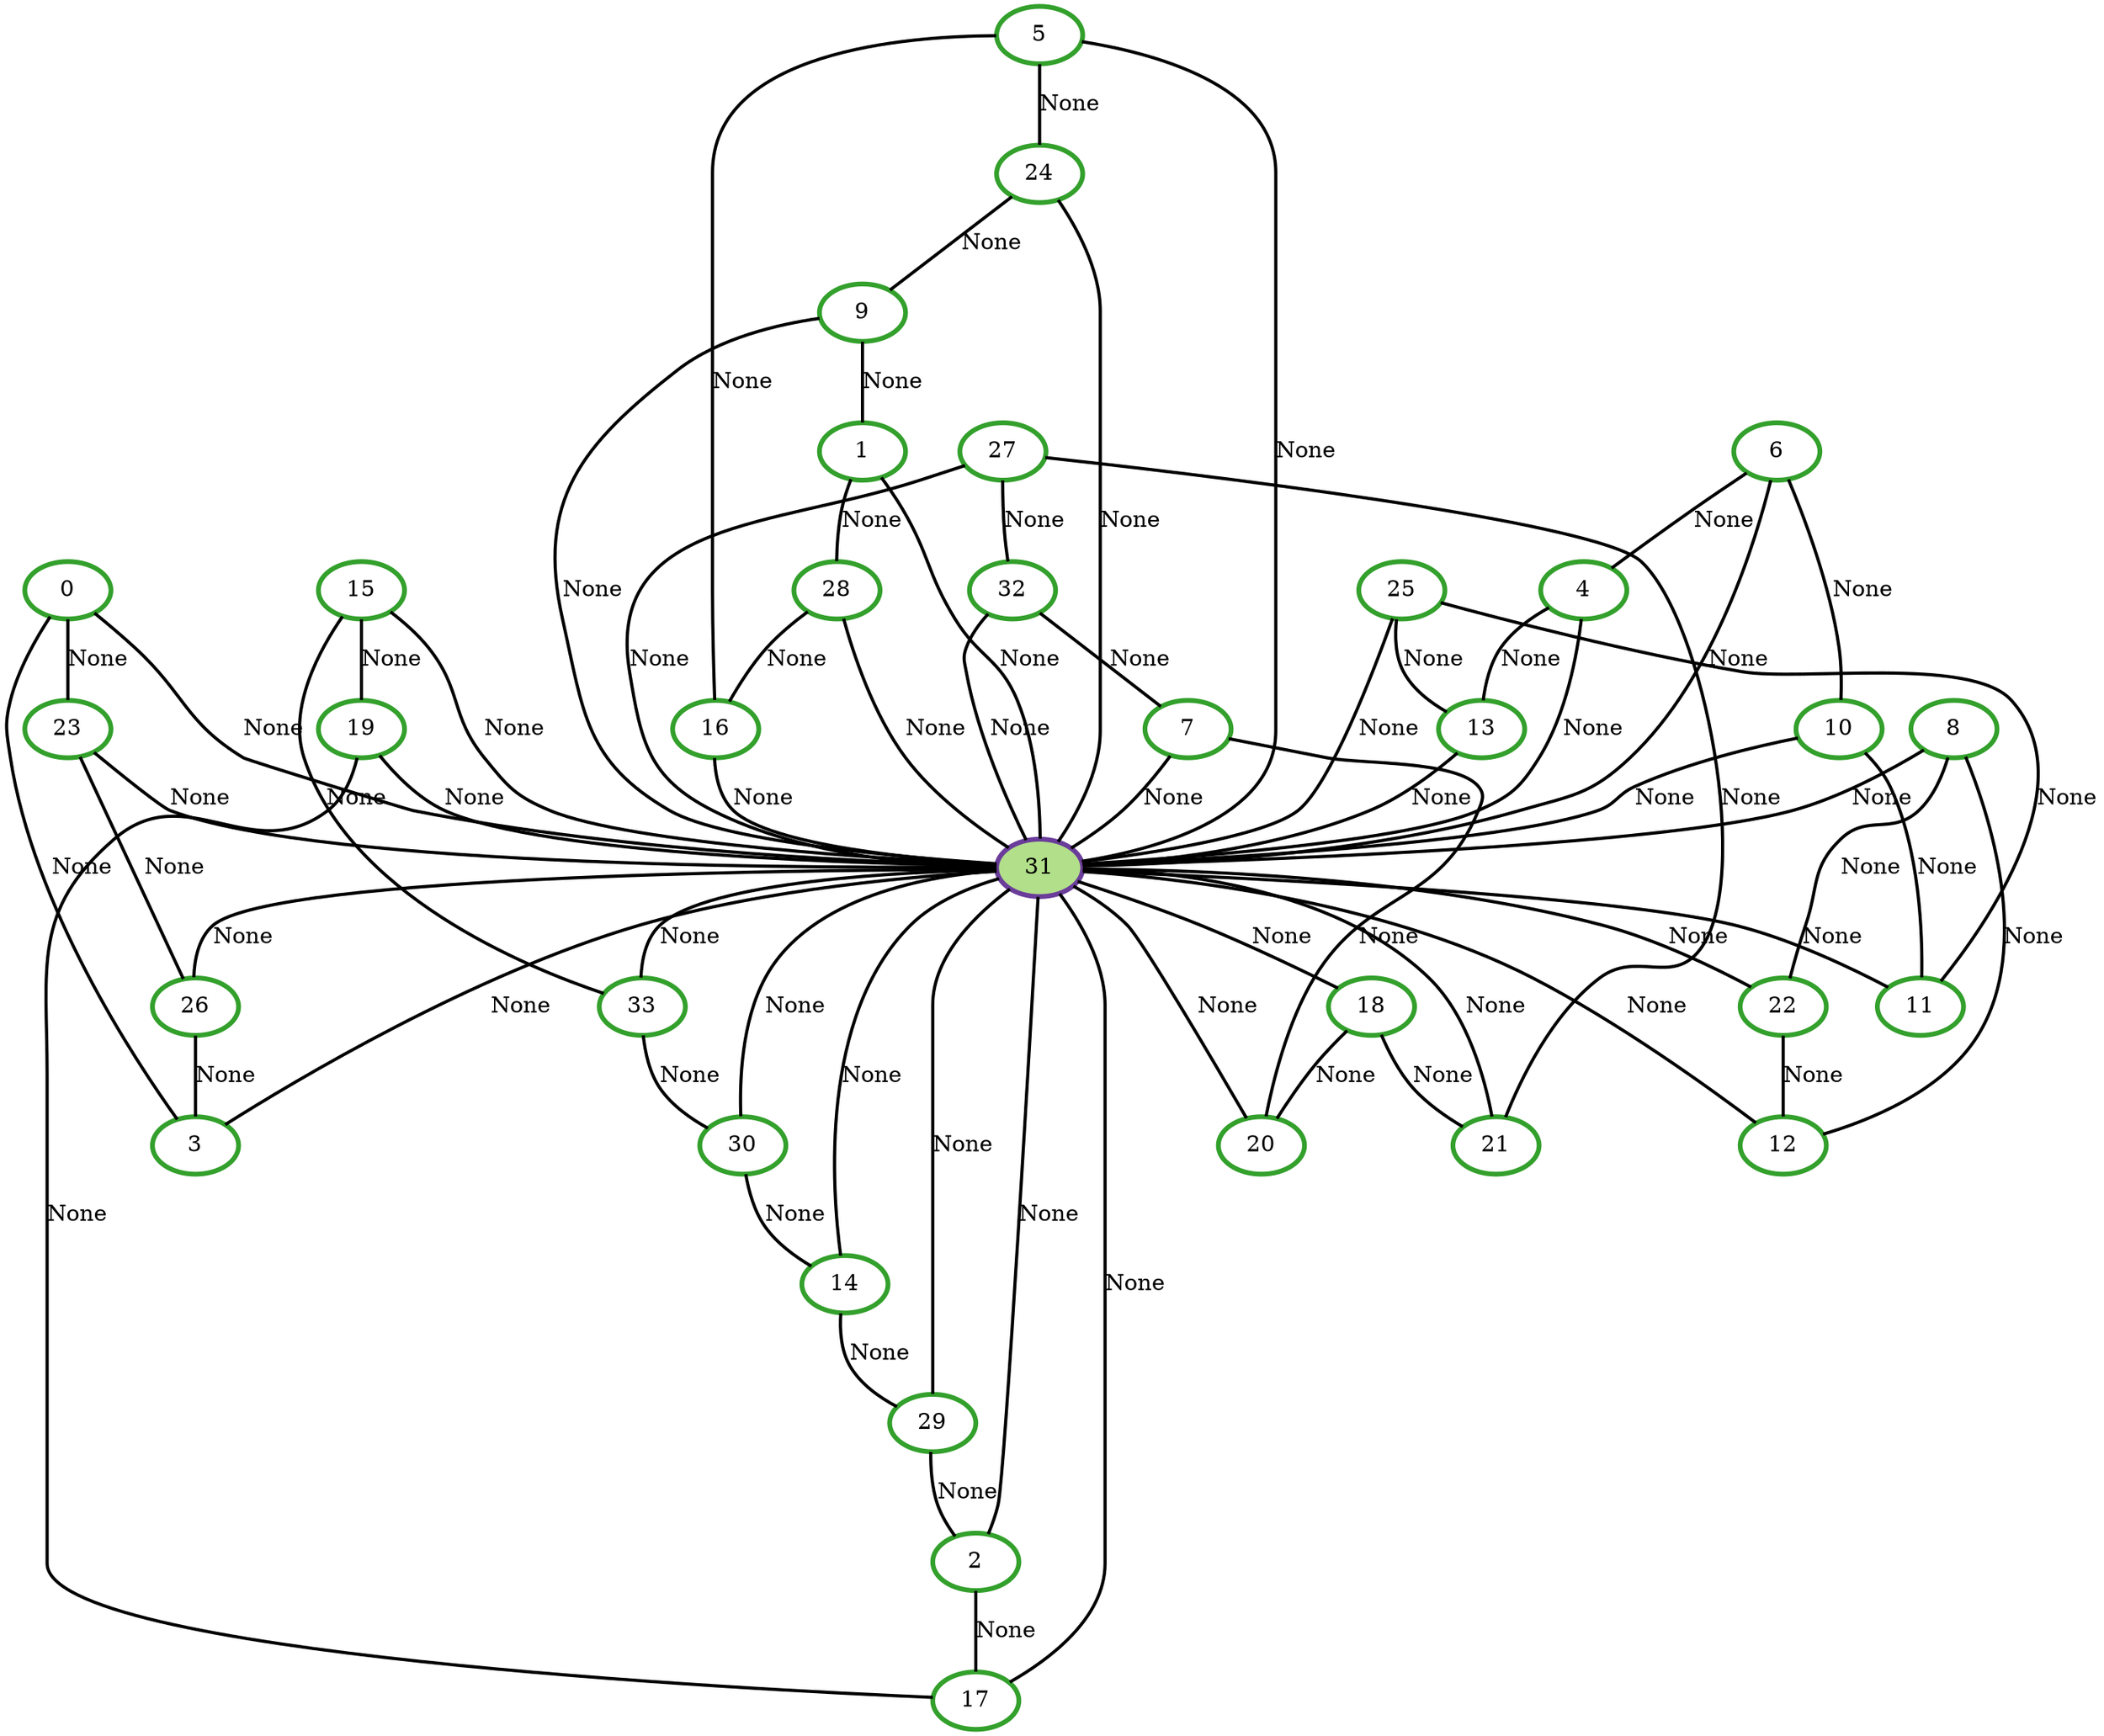 graph G {
    0 [penwidth=3,label="0",color=4, colorscheme=paired12]
    1 [penwidth=3,label="1",color=4, colorscheme=paired12]
    2 [penwidth=3,label="2",color=4, colorscheme=paired12]
    3 [penwidth=3,label="3",color=4, colorscheme=paired12]
    4 [penwidth=3,label="4",color=4, colorscheme=paired12]
    5 [penwidth=3,label="5",color=4, colorscheme=paired12]
    6 [penwidth=3,label="6",color=4, colorscheme=paired12]
    7 [penwidth=3,label="7",color=4, colorscheme=paired12]
    8 [penwidth=3,label="8",color=4, colorscheme=paired12]
    9 [penwidth=3,label="9",color=4, colorscheme=paired12]
    10 [penwidth=3,label="10",color=4, colorscheme=paired12]
    11 [penwidth=3,label="11",color=4, colorscheme=paired12]
    12 [penwidth=3,label="12",color=4, colorscheme=paired12]
    13 [penwidth=3,label="13",color=4, colorscheme=paired12]
    14 [penwidth=3,label="14",color=4, colorscheme=paired12]
    15 [penwidth=3,label="15",color=4, colorscheme=paired12]
    16 [penwidth=3,label="16",color=4, colorscheme=paired12]
    17 [penwidth=3,label="17",color=4, colorscheme=paired12]
    18 [penwidth=3,label="18",color=4, colorscheme=paired12]
    19 [penwidth=3,label="19",color=4, colorscheme=paired12]
    20 [penwidth=3,label="20",color=4, colorscheme=paired12]
    21 [penwidth=3,label="21",color=4, colorscheme=paired12]
    22 [penwidth=3,label="22",color=4, colorscheme=paired12]
    23 [penwidth=3,label="23",color=4, colorscheme=paired12]
    24 [penwidth=3,label="24",color=4, colorscheme=paired12]
    25 [penwidth=3,label="25",color=4, colorscheme=paired12]
    26 [penwidth=3,label="26",color=4, colorscheme=paired12]
    27 [penwidth=3,label="27",color=4, colorscheme=paired12]
    28 [penwidth=3,label="28",color=4, colorscheme=paired12]
    29 [penwidth=3,label="29",color=4, colorscheme=paired12]
    30 [penwidth=3,label="30",color=4, colorscheme=paired12]
    31 [penwidth=3,label="31",color=10, colorscheme=paired12,style=filled,fillcolor=3]
    32 [penwidth=3,label="32",color=4, colorscheme=paired12]
    33 [penwidth=3,label="33",color=4, colorscheme=paired12]

    26--3 [penwidth=2,label="None"]
    23--26 [penwidth=2,label="None"]
    8--31 [penwidth=2,label="None"]
    27--32 [penwidth=2,label="None"]
    23--31 [penwidth=2,label="None"]
    24--9 [penwidth=2,label="None"]
    2--17 [penwidth=2,label="None"]
    5--16 [penwidth=2,label="None"]
    31--26 [penwidth=2,label="None"]
    5--24 [penwidth=2,label="None"]
    19--17 [penwidth=2,label="None"]
    31--30 [penwidth=2,label="None"]
    31--21 [penwidth=2,label="None"]
    10--31 [penwidth=2,label="None"]
    6--31 [penwidth=2,label="None"]
    31--29 [penwidth=2,label="None"]
    31--18 [penwidth=2,label="None"]
    0--23 [penwidth=2,label="None"]
    0--3 [penwidth=2,label="None"]
    31--22 [penwidth=2,label="None"]
    1--28 [penwidth=2,label="None"]
    18--20 [penwidth=2,label="None"]
    33--30 [penwidth=2,label="None"]
    28--31 [penwidth=2,label="None"]
    31--2 [penwidth=2,label="None"]
    24--31 [penwidth=2,label="None"]
    15--31 [penwidth=2,label="None"]
    7--20 [penwidth=2,label="None"]
    22--12 [penwidth=2,label="None"]
    28--16 [penwidth=2,label="None"]
    14--29 [penwidth=2,label="None"]
    27--21 [penwidth=2,label="None"]
    18--21 [penwidth=2,label="None"]
    16--31 [penwidth=2,label="None"]
    31--11 [penwidth=2,label="None"]
    6--10 [penwidth=2,label="None"]
    4--31 [penwidth=2,label="None"]
    5--31 [penwidth=2,label="None"]
    9--31 [penwidth=2,label="None"]
    1--31 [penwidth=2,label="None"]
    29--2 [penwidth=2,label="None"]
    25--13 [penwidth=2,label="None"]
    31--14 [penwidth=2,label="None"]
    31--3 [penwidth=2,label="None"]
    15--33 [penwidth=2,label="None"]
    32--7 [penwidth=2,label="None"]
    4--13 [penwidth=2,label="None"]
    13--31 [penwidth=2,label="None"]
    6--4 [penwidth=2,label="None"]
    9--1 [penwidth=2,label="None"]
    31--33 [penwidth=2,label="None"]
    31--20 [penwidth=2,label="None"]
    7--31 [penwidth=2,label="None"]
    32--31 [penwidth=2,label="None"]
    8--12 [penwidth=2,label="None"]
    8--22 [penwidth=2,label="None"]
    25--31 [penwidth=2,label="None"]
    31--0 [penwidth=2,label="None"]
    27--31 [penwidth=2,label="None"]
    19--31 [penwidth=2,label="None"]
    25--11 [penwidth=2,label="None"]
    15--19 [penwidth=2,label="None"]
    30--14 [penwidth=2,label="None"]
    10--11 [penwidth=2,label="None"]
    31--17 [penwidth=2,label="None"]
    31--12 [penwidth=2,label="None"]
}